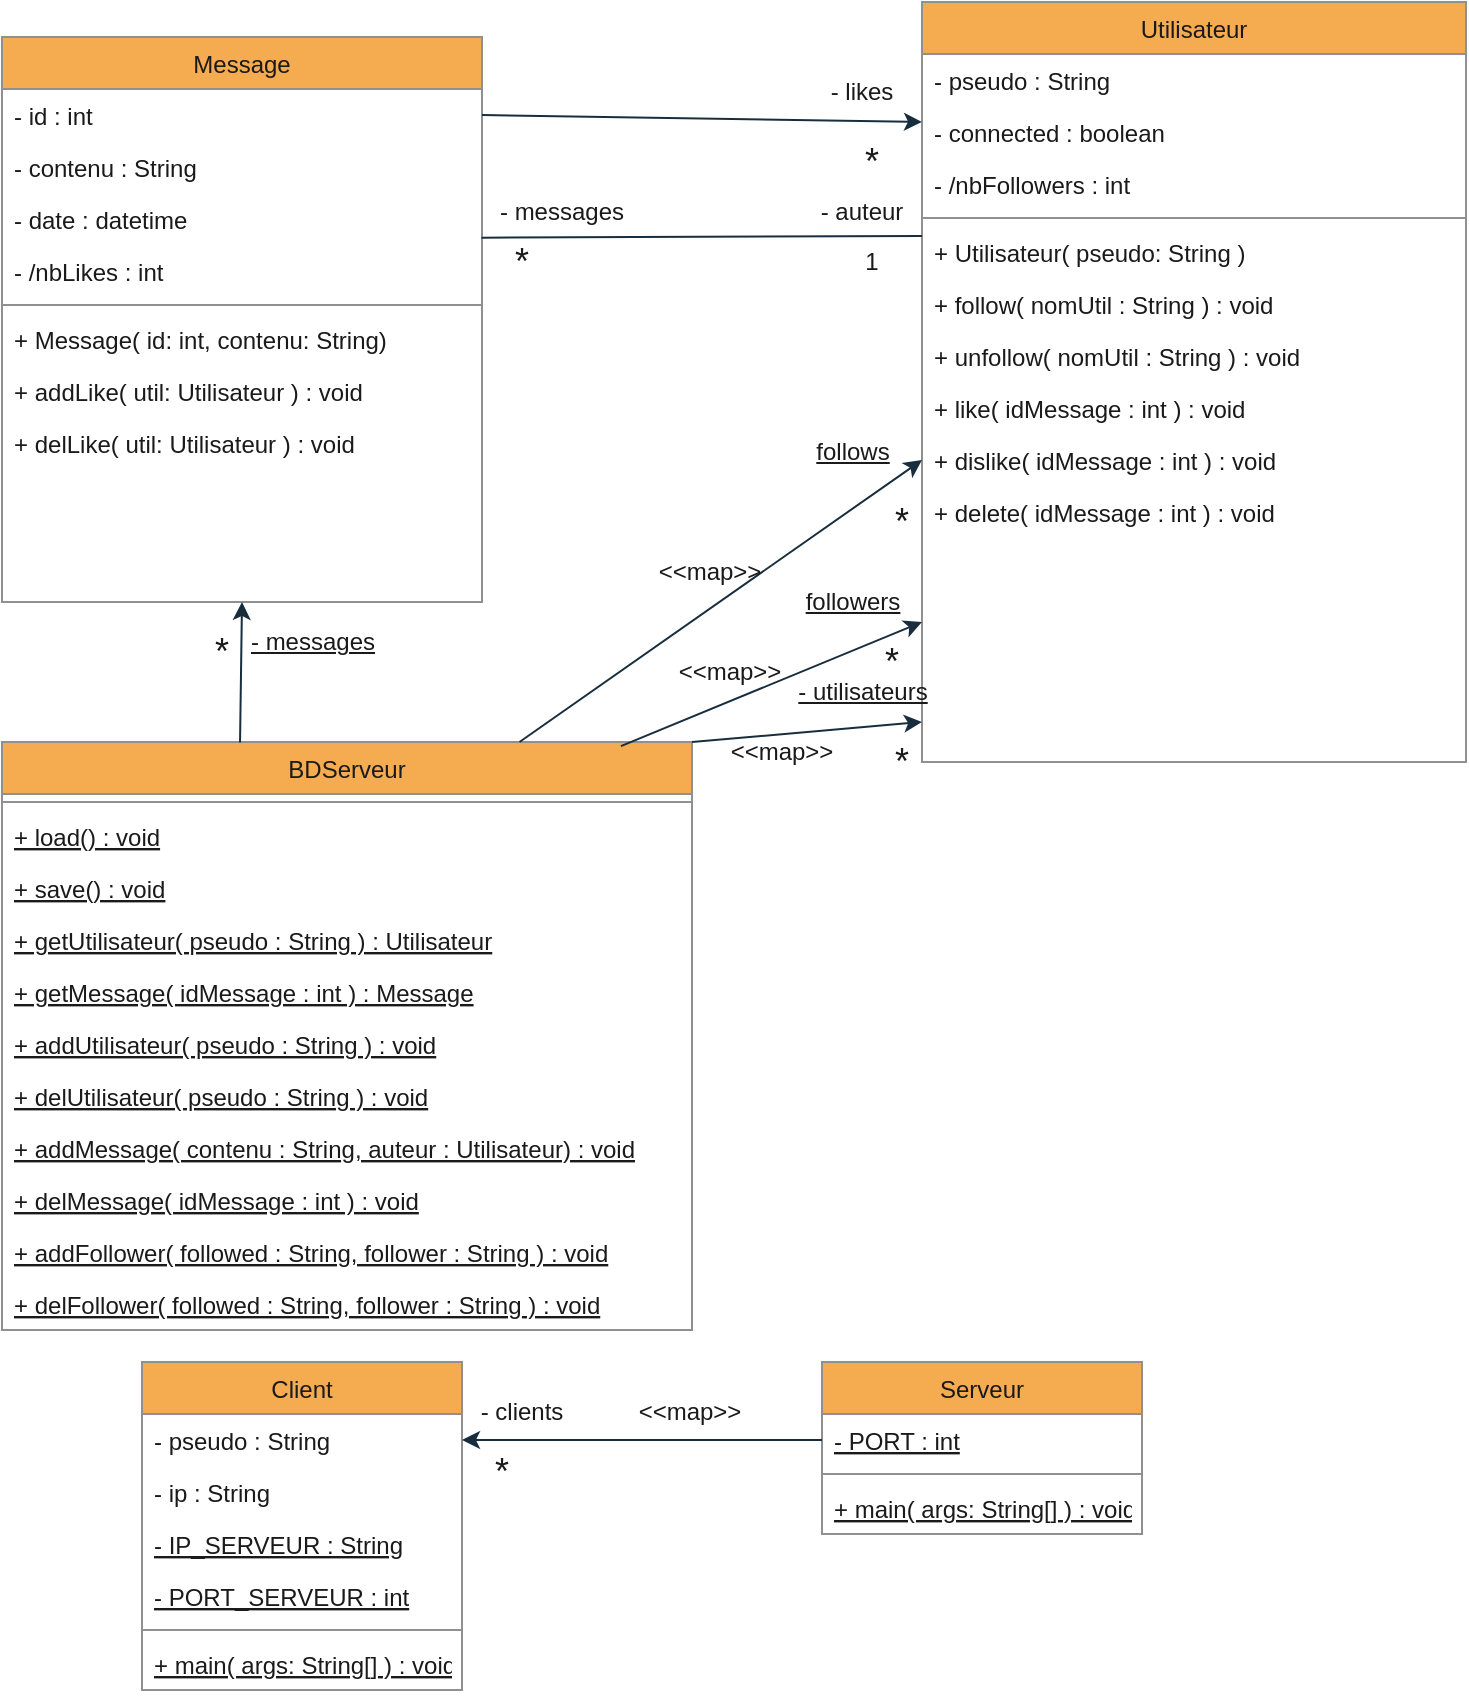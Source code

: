 <mxfile version="22.1.11" type="device">
  <diagram id="C5RBs43oDa-KdzZeNtuy" name="Page-1">
    <mxGraphModel dx="1434" dy="834" grid="1" gridSize="10" guides="1" tooltips="1" connect="1" arrows="1" fold="1" page="1" pageScale="1" pageWidth="827" pageHeight="1169" background="none" math="0" shadow="0">
      <root>
        <mxCell id="WIyWlLk6GJQsqaUBKTNV-0" />
        <mxCell id="WIyWlLk6GJQsqaUBKTNV-1" parent="WIyWlLk6GJQsqaUBKTNV-0" />
        <mxCell id="zkfFHV4jXpPFQw0GAbJ--6" value="BDServeur" style="swimlane;fontStyle=0;align=center;verticalAlign=top;childLayout=stackLayout;horizontal=1;startSize=26;horizontalStack=0;resizeParent=1;resizeLast=0;collapsible=1;marginBottom=0;rounded=0;shadow=0;strokeWidth=1;labelBackgroundColor=none;fillColor=#F5AB50;strokeColor=#909090;fontColor=#1A1A1A;" parent="WIyWlLk6GJQsqaUBKTNV-1" vertex="1">
          <mxGeometry x="60" y="480" width="345" height="294" as="geometry">
            <mxRectangle x="130" y="380" width="160" height="26" as="alternateBounds" />
          </mxGeometry>
        </mxCell>
        <mxCell id="zkfFHV4jXpPFQw0GAbJ--9" value="" style="line;html=1;strokeWidth=1;align=left;verticalAlign=middle;spacingTop=-1;spacingLeft=3;spacingRight=3;rotatable=0;labelPosition=right;points=[];portConstraint=eastwest;rounded=0;labelBackgroundColor=none;fillColor=#F5AB50;strokeColor=#909090;fontColor=#1A1A1A;" parent="zkfFHV4jXpPFQw0GAbJ--6" vertex="1">
          <mxGeometry y="26" width="345" height="8" as="geometry" />
        </mxCell>
        <mxCell id="imeoNMSqgMloeCfzLiQH-70" value="+ load() : void" style="text;align=left;verticalAlign=top;spacingLeft=4;spacingRight=4;overflow=hidden;rotatable=0;points=[[0,0.5],[1,0.5]];portConstraint=eastwest;fontStyle=4;rounded=0;labelBackgroundColor=none;fontColor=#1A1A1A;" parent="zkfFHV4jXpPFQw0GAbJ--6" vertex="1">
          <mxGeometry y="34" width="345" height="26" as="geometry" />
        </mxCell>
        <mxCell id="imeoNMSqgMloeCfzLiQH-71" value="+ save() : void" style="text;align=left;verticalAlign=top;spacingLeft=4;spacingRight=4;overflow=hidden;rotatable=0;points=[[0,0.5],[1,0.5]];portConstraint=eastwest;fontStyle=4;rounded=0;labelBackgroundColor=none;fontColor=#1A1A1A;" parent="zkfFHV4jXpPFQw0GAbJ--6" vertex="1">
          <mxGeometry y="60" width="345" height="26" as="geometry" />
        </mxCell>
        <mxCell id="zkfFHV4jXpPFQw0GAbJ--10" value="+ getUtilisateur( pseudo : String ) : Utilisateur" style="text;align=left;verticalAlign=top;spacingLeft=4;spacingRight=4;overflow=hidden;rotatable=0;points=[[0,0.5],[1,0.5]];portConstraint=eastwest;fontStyle=4;rounded=0;labelBackgroundColor=none;fontColor=#1A1A1A;" parent="zkfFHV4jXpPFQw0GAbJ--6" vertex="1">
          <mxGeometry y="86" width="345" height="26" as="geometry" />
        </mxCell>
        <mxCell id="imeoNMSqgMloeCfzLiQH-62" value="+ getMessage( idMessage : int ) : Message" style="text;align=left;verticalAlign=top;spacingLeft=4;spacingRight=4;overflow=hidden;rotatable=0;points=[[0,0.5],[1,0.5]];portConstraint=eastwest;fontStyle=4;rounded=0;labelBackgroundColor=none;fontColor=#1A1A1A;" parent="zkfFHV4jXpPFQw0GAbJ--6" vertex="1">
          <mxGeometry y="112" width="345" height="26" as="geometry" />
        </mxCell>
        <mxCell id="6N-OR-rX7I9fa5nj2j5N-81" value="+ addUtilisateur( pseudo : String ) : void" style="text;align=left;verticalAlign=top;spacingLeft=4;spacingRight=4;overflow=hidden;rotatable=0;points=[[0,0.5],[1,0.5]];portConstraint=eastwest;fontStyle=4;rounded=0;labelBackgroundColor=none;fontColor=#1A1A1A;" vertex="1" parent="zkfFHV4jXpPFQw0GAbJ--6">
          <mxGeometry y="138" width="345" height="26" as="geometry" />
        </mxCell>
        <mxCell id="6N-OR-rX7I9fa5nj2j5N-85" value="+ delUtilisateur( pseudo : String ) : void" style="text;align=left;verticalAlign=top;spacingLeft=4;spacingRight=4;overflow=hidden;rotatable=0;points=[[0,0.5],[1,0.5]];portConstraint=eastwest;fontStyle=4;rounded=0;labelBackgroundColor=none;fontColor=#1A1A1A;" vertex="1" parent="zkfFHV4jXpPFQw0GAbJ--6">
          <mxGeometry y="164" width="345" height="26" as="geometry" />
        </mxCell>
        <mxCell id="6N-OR-rX7I9fa5nj2j5N-84" value="+ addMessage( contenu : String, auteur : Utilisateur) : void" style="text;align=left;verticalAlign=top;spacingLeft=4;spacingRight=4;overflow=hidden;rotatable=0;points=[[0,0.5],[1,0.5]];portConstraint=eastwest;fontStyle=4;rounded=0;labelBackgroundColor=none;fontColor=#1A1A1A;" vertex="1" parent="zkfFHV4jXpPFQw0GAbJ--6">
          <mxGeometry y="190" width="345" height="26" as="geometry" />
        </mxCell>
        <mxCell id="6N-OR-rX7I9fa5nj2j5N-83" value="+ delMessage( idMessage : int ) : void" style="text;align=left;verticalAlign=top;spacingLeft=4;spacingRight=4;overflow=hidden;rotatable=0;points=[[0,0.5],[1,0.5]];portConstraint=eastwest;fontStyle=4;rounded=0;labelBackgroundColor=none;fontColor=#1A1A1A;" vertex="1" parent="zkfFHV4jXpPFQw0GAbJ--6">
          <mxGeometry y="216" width="345" height="26" as="geometry" />
        </mxCell>
        <mxCell id="6N-OR-rX7I9fa5nj2j5N-82" value="+ addFollower( followed : String, follower : String ) : void" style="text;align=left;verticalAlign=top;spacingLeft=4;spacingRight=4;overflow=hidden;rotatable=0;points=[[0,0.5],[1,0.5]];portConstraint=eastwest;fontStyle=4;rounded=0;labelBackgroundColor=none;fontColor=#1A1A1A;" vertex="1" parent="zkfFHV4jXpPFQw0GAbJ--6">
          <mxGeometry y="242" width="345" height="26" as="geometry" />
        </mxCell>
        <mxCell id="6N-OR-rX7I9fa5nj2j5N-80" value="+ delFollower( followed : String, follower : String ) : void" style="text;align=left;verticalAlign=top;spacingLeft=4;spacingRight=4;overflow=hidden;rotatable=0;points=[[0,0.5],[1,0.5]];portConstraint=eastwest;fontStyle=4;rounded=0;labelBackgroundColor=none;fontColor=#1A1A1A;" vertex="1" parent="zkfFHV4jXpPFQw0GAbJ--6">
          <mxGeometry y="268" width="345" height="26" as="geometry" />
        </mxCell>
        <mxCell id="zkfFHV4jXpPFQw0GAbJ--17" value="Utilisateur" style="swimlane;fontStyle=0;align=center;verticalAlign=top;childLayout=stackLayout;horizontal=1;startSize=26;horizontalStack=0;resizeParent=1;resizeLast=0;collapsible=1;marginBottom=0;rounded=0;shadow=0;strokeWidth=1;labelBackgroundColor=none;fillColor=#F5AB50;strokeColor=#909090;fontColor=#1A1A1A;" parent="WIyWlLk6GJQsqaUBKTNV-1" vertex="1">
          <mxGeometry x="520" y="110" width="272" height="380" as="geometry">
            <mxRectangle x="550" y="140" width="160" height="26" as="alternateBounds" />
          </mxGeometry>
        </mxCell>
        <mxCell id="zkfFHV4jXpPFQw0GAbJ--18" value="- pseudo : String" style="text;align=left;verticalAlign=top;spacingLeft=4;spacingRight=4;overflow=hidden;rotatable=0;points=[[0,0.5],[1,0.5]];portConstraint=eastwest;rounded=0;labelBackgroundColor=none;fontColor=#1A1A1A;" parent="zkfFHV4jXpPFQw0GAbJ--17" vertex="1">
          <mxGeometry y="26" width="272" height="26" as="geometry" />
        </mxCell>
        <mxCell id="v9WixqbBMcyCCrdCrNqH-0" value="- connected : boolean" style="text;align=left;verticalAlign=top;spacingLeft=4;spacingRight=4;overflow=hidden;rotatable=0;points=[[0,0.5],[1,0.5]];portConstraint=eastwest;rounded=0;labelBackgroundColor=none;fontColor=#1A1A1A;" parent="zkfFHV4jXpPFQw0GAbJ--17" vertex="1">
          <mxGeometry y="52" width="272" height="26" as="geometry" />
        </mxCell>
        <mxCell id="zkfFHV4jXpPFQw0GAbJ--22" value="- /nbFollowers : int" style="text;align=left;verticalAlign=top;spacingLeft=4;spacingRight=4;overflow=hidden;rotatable=0;points=[[0,0.5],[1,0.5]];portConstraint=eastwest;rounded=0;shadow=0;html=0;labelBackgroundColor=none;fontColor=#1A1A1A;" parent="zkfFHV4jXpPFQw0GAbJ--17" vertex="1">
          <mxGeometry y="78" width="272" height="26" as="geometry" />
        </mxCell>
        <mxCell id="zkfFHV4jXpPFQw0GAbJ--23" value="" style="line;html=1;strokeWidth=1;align=left;verticalAlign=middle;spacingTop=-1;spacingLeft=3;spacingRight=3;rotatable=0;labelPosition=right;points=[];portConstraint=eastwest;rounded=0;labelBackgroundColor=none;fillColor=#F5AB50;strokeColor=#909090;fontColor=#1A1A1A;" parent="zkfFHV4jXpPFQw0GAbJ--17" vertex="1">
          <mxGeometry y="104" width="272" height="8" as="geometry" />
        </mxCell>
        <mxCell id="imeoNMSqgMloeCfzLiQH-17" value="+ Utilisateur( pseudo: String )&#xa;" style="text;align=left;verticalAlign=top;spacingLeft=4;spacingRight=4;overflow=hidden;rotatable=0;points=[[0,0.5],[1,0.5]];portConstraint=eastwest;rounded=0;labelBackgroundColor=none;fontColor=#1A1A1A;" parent="zkfFHV4jXpPFQw0GAbJ--17" vertex="1">
          <mxGeometry y="112" width="272" height="26" as="geometry" />
        </mxCell>
        <mxCell id="imeoNMSqgMloeCfzLiQH-29" value="+ follow( nomUtil : String ) : void" style="text;align=left;verticalAlign=top;spacingLeft=4;spacingRight=4;overflow=hidden;rotatable=0;points=[[0,0.5],[1,0.5]];portConstraint=eastwest;rounded=0;labelBackgroundColor=none;fontColor=#1A1A1A;" parent="zkfFHV4jXpPFQw0GAbJ--17" vertex="1">
          <mxGeometry y="138" width="272" height="26" as="geometry" />
        </mxCell>
        <mxCell id="imeoNMSqgMloeCfzLiQH-31" value="+ unfollow( nomUtil : String ) : void" style="text;align=left;verticalAlign=top;spacingLeft=4;spacingRight=4;overflow=hidden;rotatable=0;points=[[0,0.5],[1,0.5]];portConstraint=eastwest;rounded=0;labelBackgroundColor=none;fontColor=#1A1A1A;" parent="zkfFHV4jXpPFQw0GAbJ--17" vertex="1">
          <mxGeometry y="164" width="272" height="26" as="geometry" />
        </mxCell>
        <mxCell id="imeoNMSqgMloeCfzLiQH-32" value="+ like( idMessage : int ) : void" style="text;align=left;verticalAlign=top;spacingLeft=4;spacingRight=4;overflow=hidden;rotatable=0;points=[[0,0.5],[1,0.5]];portConstraint=eastwest;rounded=0;labelBackgroundColor=none;fontColor=#1A1A1A;" parent="zkfFHV4jXpPFQw0GAbJ--17" vertex="1">
          <mxGeometry y="190" width="272" height="26" as="geometry" />
        </mxCell>
        <mxCell id="imeoNMSqgMloeCfzLiQH-67" value="+ dislike( idMessage : int ) : void" style="text;align=left;verticalAlign=top;spacingLeft=4;spacingRight=4;overflow=hidden;rotatable=0;points=[[0,0.5],[1,0.5]];portConstraint=eastwest;rounded=0;labelBackgroundColor=none;fontColor=#1A1A1A;" parent="zkfFHV4jXpPFQw0GAbJ--17" vertex="1">
          <mxGeometry y="216" width="272" height="26" as="geometry" />
        </mxCell>
        <mxCell id="imeoNMSqgMloeCfzLiQH-61" value="+ delete( idMessage : int ) : void" style="text;align=left;verticalAlign=top;spacingLeft=4;spacingRight=4;overflow=hidden;rotatable=0;points=[[0,0.5],[1,0.5]];portConstraint=eastwest;rounded=0;labelBackgroundColor=none;fontColor=#1A1A1A;" parent="zkfFHV4jXpPFQw0GAbJ--17" vertex="1">
          <mxGeometry y="242" width="272" height="26" as="geometry" />
        </mxCell>
        <mxCell id="imeoNMSqgMloeCfzLiQH-0" value="Message" style="swimlane;fontStyle=0;align=center;verticalAlign=top;childLayout=stackLayout;horizontal=1;startSize=26;horizontalStack=0;resizeParent=1;resizeLast=0;collapsible=1;marginBottom=0;rounded=0;shadow=0;strokeWidth=1;labelBackgroundColor=none;fillColor=#F5AB50;strokeColor=#909090;fontColor=#1A1A1A;" parent="WIyWlLk6GJQsqaUBKTNV-1" vertex="1">
          <mxGeometry x="60" y="127.5" width="240" height="282.5" as="geometry">
            <mxRectangle x="130" y="380" width="160" height="26" as="alternateBounds" />
          </mxGeometry>
        </mxCell>
        <mxCell id="imeoNMSqgMloeCfzLiQH-6" value="- id : int" style="text;align=left;verticalAlign=top;spacingLeft=4;spacingRight=4;overflow=hidden;rotatable=0;points=[[0,0.5],[1,0.5]];portConstraint=eastwest;rounded=0;shadow=0;html=0;labelBackgroundColor=none;fontColor=#1A1A1A;" parent="imeoNMSqgMloeCfzLiQH-0" vertex="1">
          <mxGeometry y="26" width="240" height="26" as="geometry" />
        </mxCell>
        <mxCell id="imeoNMSqgMloeCfzLiQH-1" value="- contenu : String" style="text;align=left;verticalAlign=top;spacingLeft=4;spacingRight=4;overflow=hidden;rotatable=0;points=[[0,0.5],[1,0.5]];portConstraint=eastwest;rounded=0;labelBackgroundColor=none;fontColor=#1A1A1A;" parent="imeoNMSqgMloeCfzLiQH-0" vertex="1">
          <mxGeometry y="52" width="240" height="26" as="geometry" />
        </mxCell>
        <mxCell id="imeoNMSqgMloeCfzLiQH-7" value="- date : datetime" style="text;align=left;verticalAlign=top;spacingLeft=4;spacingRight=4;overflow=hidden;rotatable=0;points=[[0,0.5],[1,0.5]];portConstraint=eastwest;rounded=0;labelBackgroundColor=none;fontColor=#1A1A1A;" parent="imeoNMSqgMloeCfzLiQH-0" vertex="1">
          <mxGeometry y="78" width="240" height="26" as="geometry" />
        </mxCell>
        <mxCell id="imeoNMSqgMloeCfzLiQH-2" value="- /nbLikes : int&#xa;" style="text;align=left;verticalAlign=top;spacingLeft=4;spacingRight=4;overflow=hidden;rotatable=0;points=[[0,0.5],[1,0.5]];portConstraint=eastwest;rounded=0;shadow=0;html=0;labelBackgroundColor=none;fontColor=#1A1A1A;" parent="imeoNMSqgMloeCfzLiQH-0" vertex="1">
          <mxGeometry y="104" width="240" height="26" as="geometry" />
        </mxCell>
        <mxCell id="imeoNMSqgMloeCfzLiQH-3" value="" style="line;html=1;strokeWidth=1;align=left;verticalAlign=middle;spacingTop=-1;spacingLeft=3;spacingRight=3;rotatable=0;labelPosition=right;points=[];portConstraint=eastwest;rounded=0;labelBackgroundColor=none;fillColor=#F5AB50;strokeColor=#909090;fontColor=#1A1A1A;" parent="imeoNMSqgMloeCfzLiQH-0" vertex="1">
          <mxGeometry y="130" width="240" height="8" as="geometry" />
        </mxCell>
        <mxCell id="imeoNMSqgMloeCfzLiQH-34" value="+ Message( id: int, contenu: String)" style="text;align=left;verticalAlign=top;spacingLeft=4;spacingRight=4;overflow=hidden;rotatable=0;points=[[0,0.5],[1,0.5]];portConstraint=eastwest;rounded=0;labelBackgroundColor=none;fontColor=#1A1A1A;" parent="imeoNMSqgMloeCfzLiQH-0" vertex="1">
          <mxGeometry y="138" width="240" height="26" as="geometry" />
        </mxCell>
        <mxCell id="imeoNMSqgMloeCfzLiQH-33" value="+ addLike( util: Utilisateur ) : void" style="text;align=left;verticalAlign=top;spacingLeft=4;spacingRight=4;overflow=hidden;rotatable=0;points=[[0,0.5],[1,0.5]];portConstraint=eastwest;rounded=0;labelBackgroundColor=none;fontColor=#1A1A1A;" parent="imeoNMSqgMloeCfzLiQH-0" vertex="1">
          <mxGeometry y="164" width="240" height="26" as="geometry" />
        </mxCell>
        <mxCell id="imeoNMSqgMloeCfzLiQH-68" value="+ delLike( util: Utilisateur ) : void" style="text;align=left;verticalAlign=top;spacingLeft=4;spacingRight=4;overflow=hidden;rotatable=0;points=[[0,0.5],[1,0.5]];portConstraint=eastwest;rounded=0;labelBackgroundColor=none;fontColor=#1A1A1A;" parent="imeoNMSqgMloeCfzLiQH-0" vertex="1">
          <mxGeometry y="190" width="240" height="26" as="geometry" />
        </mxCell>
        <mxCell id="imeoNMSqgMloeCfzLiQH-35" value="Client" style="swimlane;fontStyle=0;align=center;verticalAlign=top;childLayout=stackLayout;horizontal=1;startSize=26;horizontalStack=0;resizeParent=1;resizeLast=0;collapsible=1;marginBottom=0;rounded=0;shadow=0;strokeWidth=1;labelBackgroundColor=none;fillColor=#F5AB50;strokeColor=#909090;fontColor=#1A1A1A;" parent="WIyWlLk6GJQsqaUBKTNV-1" vertex="1">
          <mxGeometry x="130" y="790" width="160" height="164" as="geometry">
            <mxRectangle x="440" y="520" width="160" height="26" as="alternateBounds" />
          </mxGeometry>
        </mxCell>
        <mxCell id="imeoNMSqgMloeCfzLiQH-36" value="- pseudo : String" style="text;align=left;verticalAlign=top;spacingLeft=4;spacingRight=4;overflow=hidden;rotatable=0;points=[[0,0.5],[1,0.5]];portConstraint=eastwest;rounded=0;labelBackgroundColor=none;fontColor=#1A1A1A;" parent="imeoNMSqgMloeCfzLiQH-35" vertex="1">
          <mxGeometry y="26" width="160" height="26" as="geometry" />
        </mxCell>
        <mxCell id="imeoNMSqgMloeCfzLiQH-63" value="- ip : String" style="text;align=left;verticalAlign=top;spacingLeft=4;spacingRight=4;overflow=hidden;rotatable=0;points=[[0,0.5],[1,0.5]];portConstraint=eastwest;rounded=0;shadow=0;html=0;fontStyle=0;labelBackgroundColor=none;fontColor=#1A1A1A;" parent="imeoNMSqgMloeCfzLiQH-35" vertex="1">
          <mxGeometry y="52" width="160" height="26" as="geometry" />
        </mxCell>
        <mxCell id="imeoNMSqgMloeCfzLiQH-69" value="- IP_SERVEUR : String" style="text;align=left;verticalAlign=top;spacingLeft=4;spacingRight=4;overflow=hidden;rotatable=0;points=[[0,0.5],[1,0.5]];portConstraint=eastwest;rounded=0;shadow=0;html=0;fontStyle=4;labelBackgroundColor=none;fontColor=#1A1A1A;" parent="imeoNMSqgMloeCfzLiQH-35" vertex="1">
          <mxGeometry y="78" width="160" height="26" as="geometry" />
        </mxCell>
        <mxCell id="imeoNMSqgMloeCfzLiQH-64" value="- PORT_SERVEUR : int" style="text;align=left;verticalAlign=top;spacingLeft=4;spacingRight=4;overflow=hidden;rotatable=0;points=[[0,0.5],[1,0.5]];portConstraint=eastwest;rounded=0;shadow=0;html=0;fontStyle=4;labelBackgroundColor=none;fontColor=#1A1A1A;" parent="imeoNMSqgMloeCfzLiQH-35" vertex="1">
          <mxGeometry y="104" width="160" height="26" as="geometry" />
        </mxCell>
        <mxCell id="imeoNMSqgMloeCfzLiQH-38" value="" style="line;html=1;strokeWidth=1;align=left;verticalAlign=middle;spacingTop=-1;spacingLeft=3;spacingRight=3;rotatable=0;labelPosition=right;points=[];portConstraint=eastwest;rounded=0;labelBackgroundColor=none;fillColor=#F5AB50;strokeColor=#909090;fontColor=#1A1A1A;" parent="imeoNMSqgMloeCfzLiQH-35" vertex="1">
          <mxGeometry y="130" width="160" height="8" as="geometry" />
        </mxCell>
        <mxCell id="imeoNMSqgMloeCfzLiQH-66" value="+ main( args: String[] ) : void" style="text;align=left;verticalAlign=top;spacingLeft=4;spacingRight=4;overflow=hidden;rotatable=0;points=[[0,0.5],[1,0.5]];portConstraint=eastwest;fontStyle=4;rounded=0;labelBackgroundColor=none;fontColor=#1A1A1A;" parent="imeoNMSqgMloeCfzLiQH-35" vertex="1">
          <mxGeometry y="138" width="160" height="26" as="geometry" />
        </mxCell>
        <mxCell id="imeoNMSqgMloeCfzLiQH-42" value="Serveur" style="swimlane;fontStyle=0;align=center;verticalAlign=top;childLayout=stackLayout;horizontal=1;startSize=26;horizontalStack=0;resizeParent=1;resizeLast=0;collapsible=1;marginBottom=0;rounded=0;shadow=0;strokeWidth=1;labelBackgroundColor=none;fillColor=#F5AB50;strokeColor=#909090;fontColor=#1A1A1A;" parent="WIyWlLk6GJQsqaUBKTNV-1" vertex="1">
          <mxGeometry x="470" y="790" width="160" height="86" as="geometry">
            <mxRectangle x="130" y="380" width="160" height="26" as="alternateBounds" />
          </mxGeometry>
        </mxCell>
        <mxCell id="imeoNMSqgMloeCfzLiQH-43" value="- PORT : int" style="text;align=left;verticalAlign=top;spacingLeft=4;spacingRight=4;overflow=hidden;rotatable=0;points=[[0,0.5],[1,0.5]];portConstraint=eastwest;fontStyle=4;rounded=0;labelBackgroundColor=none;fontColor=#1A1A1A;" parent="imeoNMSqgMloeCfzLiQH-42" vertex="1">
          <mxGeometry y="26" width="160" height="26" as="geometry" />
        </mxCell>
        <mxCell id="imeoNMSqgMloeCfzLiQH-45" value="" style="line;html=1;strokeWidth=1;align=left;verticalAlign=middle;spacingTop=-1;spacingLeft=3;spacingRight=3;rotatable=0;labelPosition=right;points=[];portConstraint=eastwest;rounded=0;labelBackgroundColor=none;fillColor=#F5AB50;strokeColor=#909090;fontColor=#1A1A1A;" parent="imeoNMSqgMloeCfzLiQH-42" vertex="1">
          <mxGeometry y="52" width="160" height="8" as="geometry" />
        </mxCell>
        <mxCell id="imeoNMSqgMloeCfzLiQH-65" value="+ main( args: String[] ) : void" style="text;align=left;verticalAlign=top;spacingLeft=4;spacingRight=4;overflow=hidden;rotatable=0;points=[[0,0.5],[1,0.5]];portConstraint=eastwest;fontStyle=4;rounded=0;labelBackgroundColor=none;fontColor=#1A1A1A;" parent="imeoNMSqgMloeCfzLiQH-42" vertex="1">
          <mxGeometry y="60" width="160" height="26" as="geometry" />
        </mxCell>
        <mxCell id="6N-OR-rX7I9fa5nj2j5N-61" value="" style="group;rounded=0;labelBackgroundColor=none;fontColor=#1A1A1A;" vertex="1" connectable="0" parent="WIyWlLk6GJQsqaUBKTNV-1">
          <mxGeometry x="455" y="320" width="85" height="60" as="geometry" />
        </mxCell>
        <mxCell id="6N-OR-rX7I9fa5nj2j5N-58" value="" style="endArrow=classic;html=1;rounded=0;exitX=0.75;exitY=0;exitDx=0;exitDy=0;entryX=0;entryY=0.5;entryDx=0;entryDy=0;labelBackgroundColor=none;strokeColor=#182E3E;fontColor=default;" edge="1" parent="6N-OR-rX7I9fa5nj2j5N-61" source="zkfFHV4jXpPFQw0GAbJ--6" target="imeoNMSqgMloeCfzLiQH-67">
          <mxGeometry width="50" height="50" relative="1" as="geometry">
            <mxPoint x="-71" y="171" as="sourcePoint" />
            <mxPoint x="75" y="110" as="targetPoint" />
          </mxGeometry>
        </mxCell>
        <mxCell id="6N-OR-rX7I9fa5nj2j5N-59" value="&lt;u&gt;follows&lt;/u&gt;" style="text;html=1;align=center;verticalAlign=middle;resizable=0;points=[];autosize=1;strokeColor=none;fillColor=none;rounded=0;labelBackgroundColor=none;fontColor=#1A1A1A;" vertex="1" parent="6N-OR-rX7I9fa5nj2j5N-61">
          <mxGeometry width="60" height="30" as="geometry" />
        </mxCell>
        <mxCell id="6N-OR-rX7I9fa5nj2j5N-60" value="&lt;font style=&quot;font-size: 18px;&quot;&gt;*&lt;/font&gt;" style="text;html=1;strokeColor=none;fillColor=none;align=center;verticalAlign=middle;whiteSpace=wrap;rounded=0;labelBackgroundColor=none;fontColor=#1A1A1A;" vertex="1" parent="6N-OR-rX7I9fa5nj2j5N-61">
          <mxGeometry x="25" y="40" width="60" height="20" as="geometry" />
        </mxCell>
        <mxCell id="6N-OR-rX7I9fa5nj2j5N-62" value="" style="group;rounded=0;labelBackgroundColor=none;fontColor=#1A1A1A;" vertex="1" connectable="0" parent="WIyWlLk6GJQsqaUBKTNV-1">
          <mxGeometry x="450" y="395" width="85" height="55" as="geometry" />
        </mxCell>
        <mxCell id="6N-OR-rX7I9fa5nj2j5N-55" value="" style="endArrow=classic;html=1;rounded=0;exitX=0.897;exitY=0.007;exitDx=0;exitDy=0;exitPerimeter=0;labelBackgroundColor=none;strokeColor=#182E3E;fontColor=default;" edge="1" parent="6N-OR-rX7I9fa5nj2j5N-62" source="zkfFHV4jXpPFQw0GAbJ--6">
          <mxGeometry width="50" height="50" relative="1" as="geometry">
            <mxPoint x="-35" y="95" as="sourcePoint" />
            <mxPoint x="70" y="25" as="targetPoint" />
          </mxGeometry>
        </mxCell>
        <mxCell id="6N-OR-rX7I9fa5nj2j5N-56" value="&lt;font style=&quot;font-size: 18px;&quot;&gt;*&lt;/font&gt;" style="text;html=1;strokeColor=none;fillColor=none;align=center;verticalAlign=middle;whiteSpace=wrap;rounded=0;labelBackgroundColor=none;fontColor=#1A1A1A;" vertex="1" parent="6N-OR-rX7I9fa5nj2j5N-62">
          <mxGeometry x="25" y="35" width="60" height="20" as="geometry" />
        </mxCell>
        <mxCell id="6N-OR-rX7I9fa5nj2j5N-57" value="&lt;u&gt;followers&lt;/u&gt;" style="text;html=1;align=center;verticalAlign=middle;resizable=0;points=[];autosize=1;strokeColor=none;fillColor=none;rounded=0;labelBackgroundColor=none;fontColor=#1A1A1A;" vertex="1" parent="6N-OR-rX7I9fa5nj2j5N-62">
          <mxGeometry width="70" height="30" as="geometry" />
        </mxCell>
        <mxCell id="6N-OR-rX7I9fa5nj2j5N-63" value="" style="group;rounded=0;labelBackgroundColor=none;fontColor=#1A1A1A;" vertex="1" connectable="0" parent="WIyWlLk6GJQsqaUBKTNV-1">
          <mxGeometry x="445" y="440" width="95" height="60" as="geometry" />
        </mxCell>
        <mxCell id="imeoNMSqgMloeCfzLiQH-53" value="" style="endArrow=classic;html=1;rounded=0;exitX=1;exitY=0;exitDx=0;exitDy=0;labelBackgroundColor=none;strokeColor=#182E3E;fontColor=default;" parent="6N-OR-rX7I9fa5nj2j5N-63" source="zkfFHV4jXpPFQw0GAbJ--6" edge="1">
          <mxGeometry width="50" height="50" relative="1" as="geometry">
            <mxPoint x="-65" y="-60" as="sourcePoint" />
            <mxPoint x="75" y="30" as="targetPoint" />
          </mxGeometry>
        </mxCell>
        <mxCell id="imeoNMSqgMloeCfzLiQH-54" value="&lt;font style=&quot;font-size: 18px;&quot;&gt;*&lt;/font&gt;" style="text;html=1;strokeColor=none;fillColor=none;align=center;verticalAlign=middle;whiteSpace=wrap;rounded=0;labelBackgroundColor=none;fontColor=#1A1A1A;" parent="6N-OR-rX7I9fa5nj2j5N-63" vertex="1">
          <mxGeometry x="35" y="40" width="60" height="20" as="geometry" />
        </mxCell>
        <mxCell id="imeoNMSqgMloeCfzLiQH-55" value="&lt;u&gt;- utilisateurs&lt;/u&gt;" style="text;html=1;align=center;verticalAlign=middle;resizable=0;points=[];autosize=1;strokeColor=none;fillColor=none;rounded=0;labelBackgroundColor=none;fontColor=#1A1A1A;" parent="6N-OR-rX7I9fa5nj2j5N-63" vertex="1">
          <mxGeometry width="90" height="30" as="geometry" />
        </mxCell>
        <mxCell id="6N-OR-rX7I9fa5nj2j5N-78" value="&amp;lt;&amp;lt;map&amp;gt;&amp;gt;" style="text;html=1;strokeColor=none;fillColor=none;align=center;verticalAlign=middle;whiteSpace=wrap;rounded=0;labelBackgroundColor=none;fontColor=#1A1A1A;" vertex="1" parent="6N-OR-rX7I9fa5nj2j5N-63">
          <mxGeometry x="-51" y="-10" width="60" height="30" as="geometry" />
        </mxCell>
        <mxCell id="6N-OR-rX7I9fa5nj2j5N-79" value="&amp;lt;&amp;lt;map&amp;gt;&amp;gt;" style="text;html=1;strokeColor=none;fillColor=none;align=center;verticalAlign=middle;whiteSpace=wrap;rounded=0;labelBackgroundColor=none;fontColor=#1A1A1A;" vertex="1" parent="6N-OR-rX7I9fa5nj2j5N-63">
          <mxGeometry x="-25" y="30" width="60" height="30" as="geometry" />
        </mxCell>
        <mxCell id="6N-OR-rX7I9fa5nj2j5N-64" value="" style="group;rounded=0;labelBackgroundColor=none;fontColor=#1A1A1A;" vertex="1" connectable="0" parent="WIyWlLk6GJQsqaUBKTNV-1">
          <mxGeometry x="140" y="415" width="120" height="30" as="geometry" />
        </mxCell>
        <mxCell id="imeoNMSqgMloeCfzLiQH-52" value="" style="endArrow=classic;html=1;rounded=0;exitX=0.345;exitY=0.001;exitDx=0;exitDy=0;entryX=0.5;entryY=1;entryDx=0;entryDy=0;exitPerimeter=0;labelBackgroundColor=none;strokeColor=#182E3E;fontColor=default;" parent="6N-OR-rX7I9fa5nj2j5N-64" source="zkfFHV4jXpPFQw0GAbJ--6" target="imeoNMSqgMloeCfzLiQH-0" edge="1">
          <mxGeometry width="50" height="50" relative="1" as="geometry">
            <mxPoint x="130" y="35" as="sourcePoint" />
            <mxPoint x="-30" y="35" as="targetPoint" />
          </mxGeometry>
        </mxCell>
        <mxCell id="imeoNMSqgMloeCfzLiQH-56" value="&lt;font style=&quot;font-size: 18px;&quot;&gt;*&lt;/font&gt;" style="text;html=1;strokeColor=none;fillColor=none;align=center;verticalAlign=middle;whiteSpace=wrap;rounded=0;labelBackgroundColor=none;fontColor=#1A1A1A;" parent="6N-OR-rX7I9fa5nj2j5N-64" vertex="1">
          <mxGeometry y="10" width="60" height="20" as="geometry" />
        </mxCell>
        <mxCell id="imeoNMSqgMloeCfzLiQH-57" value="&lt;u&gt;- messages&lt;/u&gt;" style="text;html=1;align=center;verticalAlign=middle;resizable=0;points=[];autosize=1;strokeColor=none;fillColor=none;rounded=0;labelBackgroundColor=none;fontColor=#1A1A1A;" parent="6N-OR-rX7I9fa5nj2j5N-64" vertex="1">
          <mxGeometry x="30" width="90" height="30" as="geometry" />
        </mxCell>
        <mxCell id="6N-OR-rX7I9fa5nj2j5N-65" value="" style="group;rounded=0;labelBackgroundColor=none;fontColor=#1A1A1A;" vertex="1" connectable="0" parent="WIyWlLk6GJQsqaUBKTNV-1">
          <mxGeometry x="290" y="200" width="235" height="50" as="geometry" />
        </mxCell>
        <mxCell id="imeoNMSqgMloeCfzLiQH-16" value="" style="endArrow=none;html=1;rounded=0;entryX=0;entryY=0.5;entryDx=0;entryDy=0;exitX=0.999;exitY=0.86;exitDx=0;exitDy=0;exitPerimeter=0;labelBackgroundColor=none;strokeColor=#182E3E;fontColor=default;" parent="6N-OR-rX7I9fa5nj2j5N-65" source="imeoNMSqgMloeCfzLiQH-7" edge="1">
          <mxGeometry width="50" height="50" relative="1" as="geometry">
            <mxPoint x="40" y="30" as="sourcePoint" />
            <mxPoint x="230" y="27" as="targetPoint" />
          </mxGeometry>
        </mxCell>
        <mxCell id="imeoNMSqgMloeCfzLiQH-19" value="- messages" style="text;html=1;strokeColor=none;fillColor=none;align=center;verticalAlign=middle;whiteSpace=wrap;rounded=0;labelBackgroundColor=none;fontColor=#1A1A1A;" parent="6N-OR-rX7I9fa5nj2j5N-65" vertex="1">
          <mxGeometry x="10" width="80" height="30" as="geometry" />
        </mxCell>
        <mxCell id="imeoNMSqgMloeCfzLiQH-20" value="&lt;font style=&quot;font-size: 18px;&quot;&gt;*&lt;/font&gt;" style="text;html=1;strokeColor=none;fillColor=none;align=center;verticalAlign=middle;whiteSpace=wrap;rounded=0;labelBackgroundColor=none;fontColor=#1A1A1A;" parent="6N-OR-rX7I9fa5nj2j5N-65" vertex="1">
          <mxGeometry y="35" width="60" height="10" as="geometry" />
        </mxCell>
        <mxCell id="imeoNMSqgMloeCfzLiQH-22" value="1" style="text;html=1;strokeColor=none;fillColor=none;align=center;verticalAlign=middle;whiteSpace=wrap;rounded=0;labelBackgroundColor=none;fontColor=#1A1A1A;" parent="6N-OR-rX7I9fa5nj2j5N-65" vertex="1">
          <mxGeometry x="175" y="30" width="60" height="20" as="geometry" />
        </mxCell>
        <mxCell id="imeoNMSqgMloeCfzLiQH-23" value="- auteur" style="text;html=1;strokeColor=none;fillColor=none;align=center;verticalAlign=middle;whiteSpace=wrap;rounded=0;labelBackgroundColor=none;fontColor=#1A1A1A;" parent="6N-OR-rX7I9fa5nj2j5N-65" vertex="1">
          <mxGeometry x="165" width="70" height="30" as="geometry" />
        </mxCell>
        <mxCell id="6N-OR-rX7I9fa5nj2j5N-67" value="" style="group;rounded=0;labelBackgroundColor=none;fontColor=#1A1A1A;" vertex="1" connectable="0" parent="WIyWlLk6GJQsqaUBKTNV-1">
          <mxGeometry x="460" y="140" width="65" height="60" as="geometry" />
        </mxCell>
        <mxCell id="6N-OR-rX7I9fa5nj2j5N-66" value="" style="group;rounded=0;labelBackgroundColor=none;fontColor=#1A1A1A;" vertex="1" connectable="0" parent="6N-OR-rX7I9fa5nj2j5N-67">
          <mxGeometry width="65" height="60" as="geometry" />
        </mxCell>
        <mxCell id="imeoNMSqgMloeCfzLiQH-25" value="- likes" style="text;html=1;strokeColor=none;fillColor=none;align=center;verticalAlign=middle;whiteSpace=wrap;rounded=0;labelBackgroundColor=none;fontColor=#1A1A1A;" parent="6N-OR-rX7I9fa5nj2j5N-66" vertex="1">
          <mxGeometry width="60" height="30" as="geometry" />
        </mxCell>
        <mxCell id="imeoNMSqgMloeCfzLiQH-26" value="&lt;font style=&quot;font-size: 18px;&quot;&gt;*&lt;/font&gt;" style="text;html=1;strokeColor=none;fillColor=none;align=center;verticalAlign=middle;whiteSpace=wrap;rounded=0;labelBackgroundColor=none;fontColor=#1A1A1A;" parent="6N-OR-rX7I9fa5nj2j5N-66" vertex="1">
          <mxGeometry x="5" y="40" width="60" height="20" as="geometry" />
        </mxCell>
        <mxCell id="imeoNMSqgMloeCfzLiQH-24" value="" style="endArrow=classic;html=1;rounded=0;exitX=1;exitY=0.5;exitDx=0;exitDy=0;labelBackgroundColor=none;strokeColor=#182E3E;fontColor=default;" parent="6N-OR-rX7I9fa5nj2j5N-67" source="imeoNMSqgMloeCfzLiQH-6" edge="1">
          <mxGeometry width="50" height="50" relative="1" as="geometry">
            <mxPoint x="-575" y="-70" as="sourcePoint" />
            <mxPoint x="60" y="30" as="targetPoint" />
          </mxGeometry>
        </mxCell>
        <mxCell id="6N-OR-rX7I9fa5nj2j5N-68" value="&amp;lt;&amp;lt;map&amp;gt;&amp;gt;" style="text;html=1;strokeColor=none;fillColor=none;align=center;verticalAlign=middle;whiteSpace=wrap;rounded=0;labelBackgroundColor=none;fontColor=#1A1A1A;" vertex="1" parent="WIyWlLk6GJQsqaUBKTNV-1">
          <mxGeometry x="384" y="380" width="60" height="30" as="geometry" />
        </mxCell>
        <mxCell id="6N-OR-rX7I9fa5nj2j5N-88" value="" style="endArrow=classic;html=1;rounded=0;exitX=0;exitY=0.5;exitDx=0;exitDy=0;entryX=1;entryY=0.5;entryDx=0;entryDy=0;labelBackgroundColor=none;strokeColor=#182E3E;fontColor=default;" edge="1" parent="WIyWlLk6GJQsqaUBKTNV-1" source="imeoNMSqgMloeCfzLiQH-43" target="imeoNMSqgMloeCfzLiQH-36">
          <mxGeometry width="50" height="50" relative="1" as="geometry">
            <mxPoint x="260" y="770" as="sourcePoint" />
            <mxPoint x="310" y="720" as="targetPoint" />
          </mxGeometry>
        </mxCell>
        <mxCell id="6N-OR-rX7I9fa5nj2j5N-89" value="&amp;lt;&amp;lt;map&amp;gt;&amp;gt;" style="text;html=1;strokeColor=none;fillColor=none;align=center;verticalAlign=middle;whiteSpace=wrap;rounded=0;labelBackgroundColor=none;fontColor=#1A1A1A;" vertex="1" parent="WIyWlLk6GJQsqaUBKTNV-1">
          <mxGeometry x="374" y="800" width="60" height="30" as="geometry" />
        </mxCell>
        <mxCell id="6N-OR-rX7I9fa5nj2j5N-97" value="&lt;font style=&quot;font-size: 18px;&quot;&gt;*&lt;/font&gt;" style="text;html=1;strokeColor=none;fillColor=none;align=center;verticalAlign=middle;whiteSpace=wrap;rounded=0;labelBackgroundColor=none;fontColor=#1A1A1A;" vertex="1" parent="WIyWlLk6GJQsqaUBKTNV-1">
          <mxGeometry x="280" y="830" width="60" height="30" as="geometry" />
        </mxCell>
        <mxCell id="6N-OR-rX7I9fa5nj2j5N-98" value="- clients" style="text;html=1;strokeColor=none;fillColor=none;align=center;verticalAlign=middle;whiteSpace=wrap;rounded=0;labelBackgroundColor=none;fontColor=#1A1A1A;" vertex="1" parent="WIyWlLk6GJQsqaUBKTNV-1">
          <mxGeometry x="290" y="800" width="60" height="30" as="geometry" />
        </mxCell>
      </root>
    </mxGraphModel>
  </diagram>
</mxfile>
